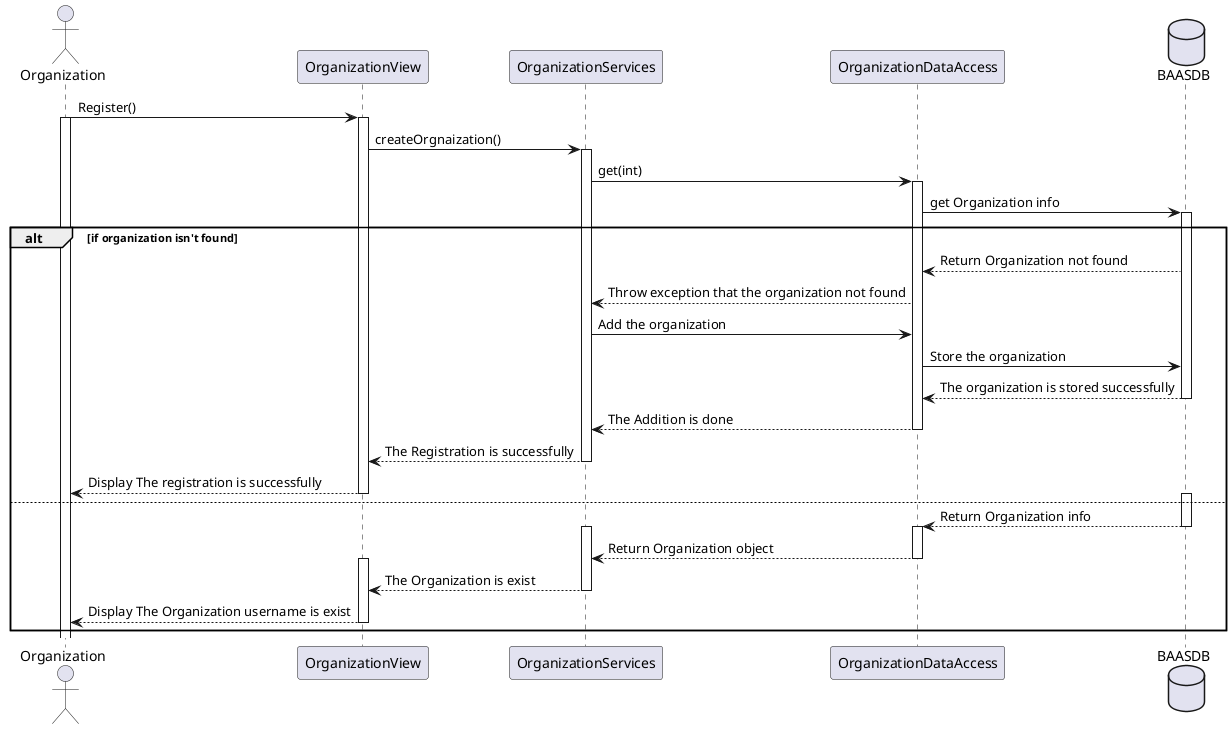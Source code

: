@startuml   
  actor Organization  as Organization
  participant OrganizationView as OrganizationView
  participant OrganizationServices as OrganizationServices
  participant OrganizationDataAccess as OrganizationDataAccess
  database BAASDB as BaasDB
  Organization -> OrganizationView : Register()
  activate Organization
  activate OrganizationView
  OrganizationView -> OrganizationServices : createOrgnaization()
  activate OrganizationServices
  OrganizationServices -> OrganizationDataAccess : get(int)
  activate OrganizationDataAccess
  OrganizationDataAccess -> BaasDB : get Organization info
  activate BaasDB

  alt  if organization isn't found  
    BaasDB --> OrganizationDataAccess : Return Organization not found 
    OrganizationDataAccess --> OrganizationServices : Throw exception that the organization not found
    OrganizationServices -> OrganizationDataAccess : Add the organization
    OrganizationDataAccess -> BaasDB : Store the organization
    BaasDB --> OrganizationDataAccess : The organization is stored successfully
    deactivate BaasDB  
    OrganizationDataAccess --> OrganizationServices : The Addition is done 
    deactivate OrganizationDataAccess
    OrganizationServices --> OrganizationView: The Registration is successfully
    deactivate OrganizationServices
    OrganizationView --> Organization : Display The registration is successfully
    deactivate OrganizationView
  else
    activate BaasDB
    BaasDB --> OrganizationDataAccess : Return Organization info 
    deactivate BaasDB
    activate OrganizationDataAccess
    activate OrganizationServices
    OrganizationDataAccess --> OrganizationServices : Return Organization object
    deactivate OrganizationDataAccess
    activate OrganizationView
    OrganizationServices --> OrganizationView: The Organization is exist
    deactivate OrganizationServices
    OrganizationView --> Organization : Display The Organization username is exist
    deactivate OrganizationView
  end
@enduml